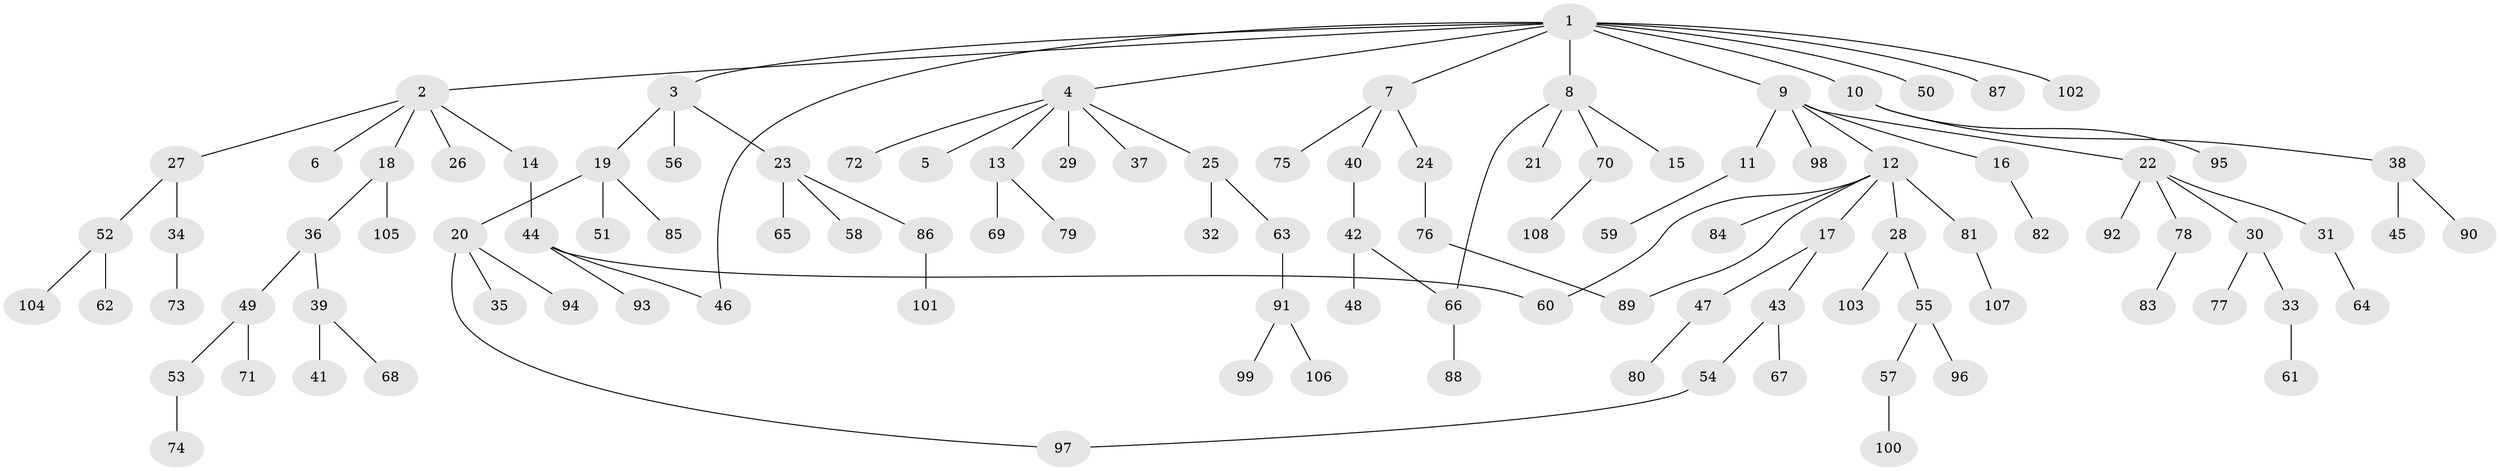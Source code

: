 // coarse degree distribution, {12: 0.013333333333333334, 5: 0.02666666666666667, 3: 0.12, 6: 0.04, 1: 0.52, 4: 0.06666666666666667, 2: 0.21333333333333335}
// Generated by graph-tools (version 1.1) at 2025/51/02/27/25 19:51:36]
// undirected, 108 vertices, 112 edges
graph export_dot {
graph [start="1"]
  node [color=gray90,style=filled];
  1;
  2;
  3;
  4;
  5;
  6;
  7;
  8;
  9;
  10;
  11;
  12;
  13;
  14;
  15;
  16;
  17;
  18;
  19;
  20;
  21;
  22;
  23;
  24;
  25;
  26;
  27;
  28;
  29;
  30;
  31;
  32;
  33;
  34;
  35;
  36;
  37;
  38;
  39;
  40;
  41;
  42;
  43;
  44;
  45;
  46;
  47;
  48;
  49;
  50;
  51;
  52;
  53;
  54;
  55;
  56;
  57;
  58;
  59;
  60;
  61;
  62;
  63;
  64;
  65;
  66;
  67;
  68;
  69;
  70;
  71;
  72;
  73;
  74;
  75;
  76;
  77;
  78;
  79;
  80;
  81;
  82;
  83;
  84;
  85;
  86;
  87;
  88;
  89;
  90;
  91;
  92;
  93;
  94;
  95;
  96;
  97;
  98;
  99;
  100;
  101;
  102;
  103;
  104;
  105;
  106;
  107;
  108;
  1 -- 2;
  1 -- 3;
  1 -- 4;
  1 -- 7;
  1 -- 8;
  1 -- 9;
  1 -- 10;
  1 -- 50;
  1 -- 87;
  1 -- 102;
  1 -- 46;
  2 -- 6;
  2 -- 14;
  2 -- 18;
  2 -- 26;
  2 -- 27;
  3 -- 19;
  3 -- 23;
  3 -- 56;
  4 -- 5;
  4 -- 13;
  4 -- 25;
  4 -- 29;
  4 -- 37;
  4 -- 72;
  7 -- 24;
  7 -- 40;
  7 -- 75;
  8 -- 15;
  8 -- 21;
  8 -- 70;
  8 -- 66;
  9 -- 11;
  9 -- 12;
  9 -- 16;
  9 -- 22;
  9 -- 98;
  10 -- 38;
  10 -- 95;
  11 -- 59;
  12 -- 17;
  12 -- 28;
  12 -- 81;
  12 -- 84;
  12 -- 89;
  12 -- 60;
  13 -- 69;
  13 -- 79;
  14 -- 44;
  16 -- 82;
  17 -- 43;
  17 -- 47;
  18 -- 36;
  18 -- 105;
  19 -- 20;
  19 -- 51;
  19 -- 85;
  20 -- 35;
  20 -- 94;
  20 -- 97;
  22 -- 30;
  22 -- 31;
  22 -- 78;
  22 -- 92;
  23 -- 58;
  23 -- 65;
  23 -- 86;
  24 -- 76;
  25 -- 32;
  25 -- 63;
  27 -- 34;
  27 -- 52;
  28 -- 55;
  28 -- 103;
  30 -- 33;
  30 -- 77;
  31 -- 64;
  33 -- 61;
  34 -- 73;
  36 -- 39;
  36 -- 49;
  38 -- 45;
  38 -- 90;
  39 -- 41;
  39 -- 68;
  40 -- 42;
  42 -- 48;
  42 -- 66;
  43 -- 54;
  43 -- 67;
  44 -- 46;
  44 -- 60;
  44 -- 93;
  47 -- 80;
  49 -- 53;
  49 -- 71;
  52 -- 62;
  52 -- 104;
  53 -- 74;
  54 -- 97;
  55 -- 57;
  55 -- 96;
  57 -- 100;
  63 -- 91;
  66 -- 88;
  70 -- 108;
  76 -- 89;
  78 -- 83;
  81 -- 107;
  86 -- 101;
  91 -- 99;
  91 -- 106;
}
